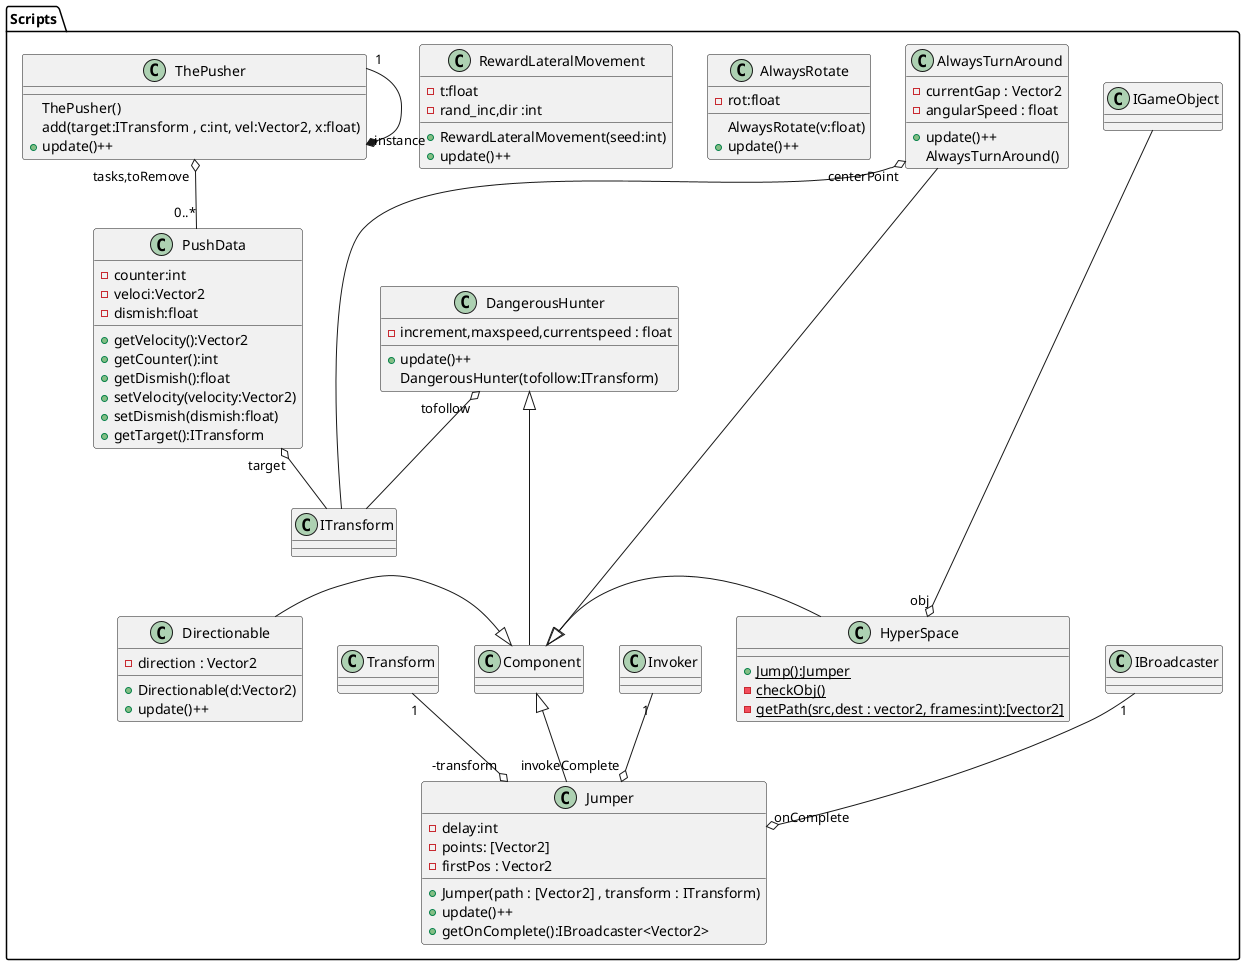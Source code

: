 @startuml

package Scripts{

    Component <|-- Jumper
    Transform "1" --o "-transform" Jumper
    IBroadcaster "1" --o "onComplete" Jumper
    Invoker "1" --o "invokeComplete" Jumper

    class Jumper{
        -delay:int
        -points: [Vector2]
        -firstPos : Vector2

        +Jumper(path : [Vector2] , transform : ITransform)
        +update()++
        +getOnComplete():IBroadcaster<Vector2>

    }

    IGameObject ----o "obj" HyperSpace
    HyperSpace -|>Component
    class HyperSpace{
        +{static} Jump():Jumper
        -{static} checkObj()
        -{static} getPath(src,dest : vector2, frames:int):[vector2]
    }
    Directionable -|>Component
    class Directionable{
        -direction : Vector2
        +Directionable(d:Vector2)
        +update()++
    }
    DangerousHunter <|--- Component
    DangerousHunter "tofollow" o-- ITransform
    class DangerousHunter{
        -increment,maxspeed,currentspeed : float
        +update()++
        DangerousHunter(tofollow:ITransform)
    }
    AlwaysTurnAround "centerPoint" o--- ITransform
    AlwaysTurnAround ----|> Component
    class AlwaysTurnAround{
        -currentGap : Vector2
        -angularSpeed : float
        +update()++
        AlwaysTurnAround()
    }

    class AlwaysRotate{
        -rot:float
        AlwaysRotate(v:float)
        +update()++
    }
    PushData "target" o-- ITransform
    class PushData{
        -counter:int
        -veloci:Vector2
        -dismish:float
        +getVelocity():Vector2
        +getCounter():int
        +getDismish():float
        +setVelocity(velocity:Vector2)
        +setDismish(dismish:float)
        +getTarget():ITransform
    }

    class RewardLateralMovement{
        - t:float
        - rand_inc,dir :int
        + RewardLateralMovement(seed:int)
        +update()++
    }

    ThePusher "tasks,toRemove" o-- "0..*" PushData
    ThePusher "1"--*"instance" ThePusher

    class ThePusher{
        ThePusher()
        add(target:ITransform , c:int, vel:Vector2, x:float)
        +update()++
    }



}



@enduml
